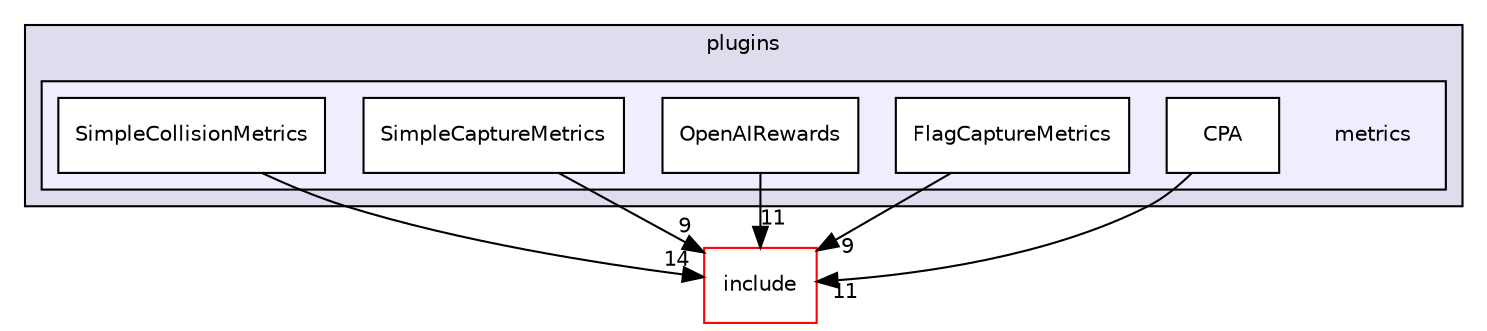digraph "/root/scrimmage/scrimmage/src/plugins/metrics" {
  compound=true
  node [ fontsize="10", fontname="Helvetica"];
  edge [ labelfontsize="10", labelfontname="Helvetica"];
  subgraph clusterdir_7020b8b7abcceffa3f9f7a2d24718f16 {
    graph [ bgcolor="#ddddee", pencolor="black", label="plugins" fontname="Helvetica", fontsize="10", URL="dir_7020b8b7abcceffa3f9f7a2d24718f16.html"]
  subgraph clusterdir_f2e40b7b4cbae9d118ae79235f4fdef8 {
    graph [ bgcolor="#eeeeff", pencolor="black", label="" URL="dir_f2e40b7b4cbae9d118ae79235f4fdef8.html"];
    dir_f2e40b7b4cbae9d118ae79235f4fdef8 [shape=plaintext label="metrics"];
    dir_e462d1af1a37ba9643f2d30ed5324913 [shape=box label="CPA" color="black" fillcolor="white" style="filled" URL="dir_e462d1af1a37ba9643f2d30ed5324913.html"];
    dir_7783ad82ce198764a613c4b97d61caf6 [shape=box label="FlagCaptureMetrics" color="black" fillcolor="white" style="filled" URL="dir_7783ad82ce198764a613c4b97d61caf6.html"];
    dir_ac0c35dfc6dbaf864016685028db8e07 [shape=box label="OpenAIRewards" color="black" fillcolor="white" style="filled" URL="dir_ac0c35dfc6dbaf864016685028db8e07.html"];
    dir_cb20306a9c75eb80f5ad1fe9179e9e66 [shape=box label="SimpleCaptureMetrics" color="black" fillcolor="white" style="filled" URL="dir_cb20306a9c75eb80f5ad1fe9179e9e66.html"];
    dir_43b1cfa05d7ceadeba33c0da5087737d [shape=box label="SimpleCollisionMetrics" color="black" fillcolor="white" style="filled" URL="dir_43b1cfa05d7ceadeba33c0da5087737d.html"];
  }
  }
  dir_d44c64559bbebec7f509842c48db8b23 [shape=box label="include" fillcolor="white" style="filled" color="red" URL="dir_d44c64559bbebec7f509842c48db8b23.html"];
  dir_e462d1af1a37ba9643f2d30ed5324913->dir_d44c64559bbebec7f509842c48db8b23 [headlabel="11", labeldistance=1.5 headhref="dir_000239_000004.html"];
  dir_7783ad82ce198764a613c4b97d61caf6->dir_d44c64559bbebec7f509842c48db8b23 [headlabel="9", labeldistance=1.5 headhref="dir_000240_000004.html"];
  dir_ac0c35dfc6dbaf864016685028db8e07->dir_d44c64559bbebec7f509842c48db8b23 [headlabel="11", labeldistance=1.5 headhref="dir_000241_000004.html"];
  dir_43b1cfa05d7ceadeba33c0da5087737d->dir_d44c64559bbebec7f509842c48db8b23 [headlabel="14", labeldistance=1.5 headhref="dir_000243_000004.html"];
  dir_cb20306a9c75eb80f5ad1fe9179e9e66->dir_d44c64559bbebec7f509842c48db8b23 [headlabel="9", labeldistance=1.5 headhref="dir_000242_000004.html"];
}
